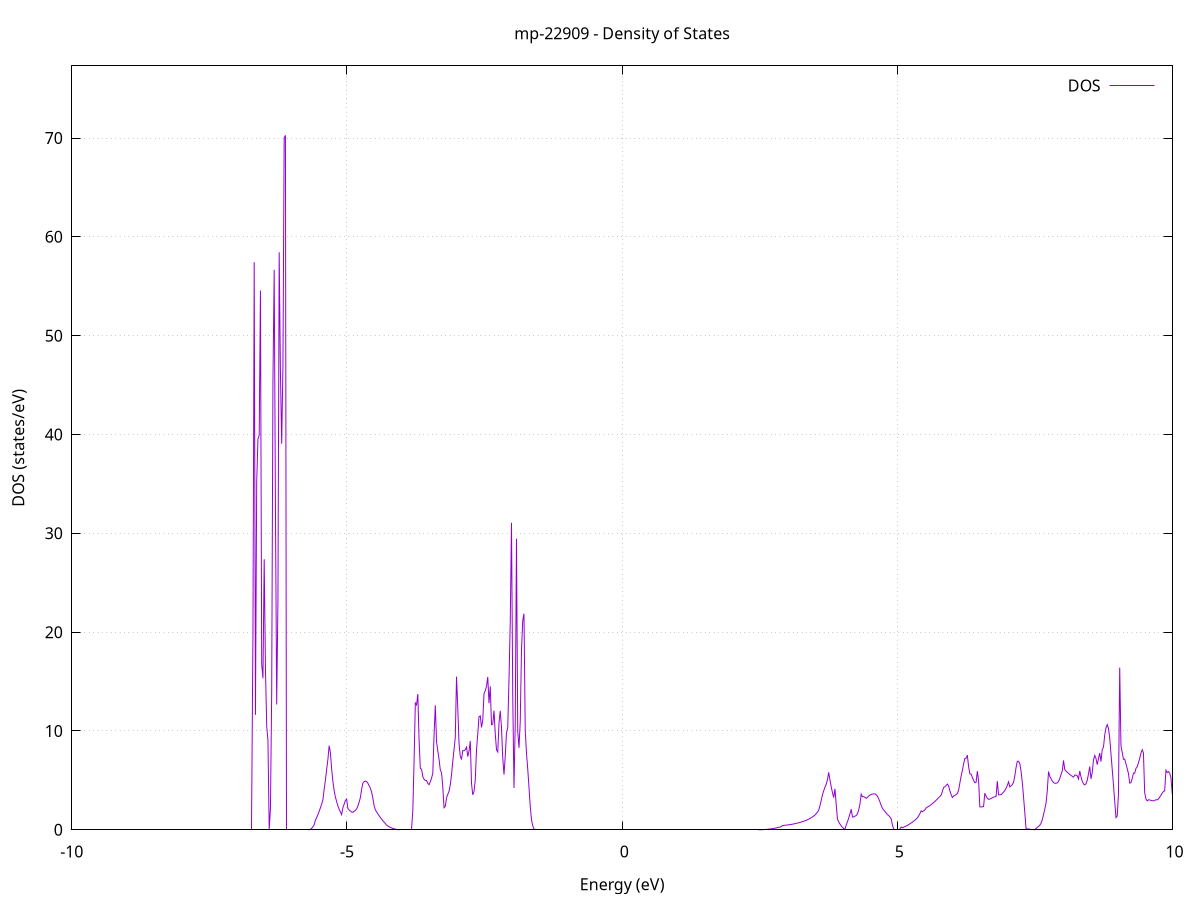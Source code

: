 set title 'mp-22909 - Density of States'
set xlabel 'Energy (eV)'
set ylabel 'DOS (states/eV)'
set grid
set xrange [-10:10]
set yrange [0:77.303]
set xzeroaxis lt -1
set terminal png size 800,600
set output 'mp-22909_dos_gnuplot.png'
plot '-' using 1:2 with lines title 'DOS'
-17.351300 0.000000
-17.328600 0.000000
-17.305900 0.000000
-17.283200 0.000000
-17.260500 0.000000
-17.237800 0.000000
-17.215100 0.000000
-17.192400 0.000000
-17.169700 0.000000
-17.147000 0.000000
-17.124300 0.000000
-17.101600 0.000000
-17.078900 0.000000
-17.056300 0.000000
-17.033600 0.000000
-17.010900 0.000000
-16.988200 0.000000
-16.965500 0.000000
-16.942800 0.000000
-16.920100 0.000000
-16.897400 0.000000
-16.874700 0.000000
-16.852000 0.000000
-16.829300 0.000000
-16.806600 0.000000
-16.783900 0.000000
-16.761200 0.000000
-16.738600 0.000000
-16.715900 0.000000
-16.693200 0.000000
-16.670500 0.000000
-16.647800 0.000000
-16.625100 0.000000
-16.602400 0.000000
-16.579700 0.000000
-16.557000 0.000000
-16.534300 0.000000
-16.511600 0.000000
-16.488900 0.000000
-16.466200 0.000000
-16.443500 0.000000
-16.420800 0.000000
-16.398200 0.000000
-16.375500 0.000000
-16.352800 0.000000
-16.330100 0.000000
-16.307400 0.000000
-16.284700 0.000000
-16.262000 0.000000
-16.239300 0.000000
-16.216600 0.000000
-16.193900 0.000000
-16.171200 0.000000
-16.148500 0.000000
-16.125800 0.000000
-16.103100 0.000000
-16.080400 0.000000
-16.057800 0.000000
-16.035100 0.000000
-16.012400 0.000000
-15.989700 0.000000
-15.967000 0.000000
-15.944300 0.000000
-15.921600 0.000000
-15.898900 0.000000
-15.876200 0.000000
-15.853500 0.000000
-15.830800 0.000000
-15.808100 0.000000
-15.785400 0.000000
-15.762700 0.000000
-15.740000 0.000000
-15.717400 0.000000
-15.694700 0.000000
-15.672000 0.000000
-15.649300 0.000000
-15.626600 0.000000
-15.603900 0.000000
-15.581200 0.000000
-15.558500 0.000000
-15.535800 0.000000
-15.513100 0.000000
-15.490400 0.000000
-15.467700 0.000000
-15.445000 0.000000
-15.422300 0.000000
-15.399600 0.000000
-15.377000 0.000000
-15.354300 0.000000
-15.331600 0.000000
-15.308900 0.000000
-15.286200 0.003500
-15.263500 0.506900
-15.240800 1.862300
-15.218100 2.812400
-15.195400 3.376500
-15.172700 4.191800
-15.150000 5.213400
-15.127300 6.534500
-15.104600 9.567600
-15.081900 11.524300
-15.059300 12.559300
-15.036600 14.052500
-15.013900 10.582800
-14.991200 4.970800
-14.968500 0.913500
-14.945800 0.678600
-14.923100 2.285600
-14.900400 15.387500
-14.877700 21.665400
-14.855000 16.811200
-14.832300 9.846800
-14.809600 7.551100
-14.786900 18.198800
-14.764200 51.860000
-14.741500 49.566900
-14.718900 40.441100
-14.696200 11.807400
-14.673500 0.189500
-14.650800 0.000000
-14.628100 0.000000
-14.605400 0.000000
-14.582700 0.000000
-14.560000 0.000000
-14.537300 0.000000
-14.514600 0.000000
-14.491900 0.000000
-14.469200 0.000000
-14.446500 0.000000
-14.423800 0.000000
-14.401100 0.000000
-14.378500 0.000000
-14.355800 0.000000
-14.333100 0.000000
-14.310400 0.000000
-14.287700 0.000000
-14.265000 0.000000
-14.242300 0.000000
-14.219600 0.000000
-14.196900 0.000000
-14.174200 0.000000
-14.151500 0.000000
-14.128800 0.000000
-14.106100 0.000000
-14.083400 0.000000
-14.060700 0.000000
-14.038100 0.000000
-14.015400 0.000000
-13.992700 0.000000
-13.970000 0.000000
-13.947300 0.000000
-13.924600 0.000000
-13.901900 0.000000
-13.879200 0.000000
-13.856500 0.000000
-13.833800 0.000000
-13.811100 0.000000
-13.788400 0.000000
-13.765700 0.000000
-13.743000 0.000000
-13.720300 0.000000
-13.697700 0.000000
-13.675000 0.000000
-13.652300 0.000000
-13.629600 0.000000
-13.606900 0.000000
-13.584200 0.000000
-13.561500 0.000000
-13.538800 0.000000
-13.516100 0.000000
-13.493400 0.000000
-13.470700 0.000000
-13.448000 0.000000
-13.425300 0.000000
-13.402600 0.000000
-13.380000 0.000000
-13.357300 0.000000
-13.334600 0.000000
-13.311900 0.000000
-13.289200 0.000000
-13.266500 0.000000
-13.243800 0.000000
-13.221100 0.000000
-13.198400 0.000000
-13.175700 0.000000
-13.153000 0.000000
-13.130300 0.000000
-13.107600 0.000000
-13.084900 0.000000
-13.062200 0.000000
-13.039600 0.000000
-13.016900 0.000000
-12.994200 0.000000
-12.971500 0.000000
-12.948800 0.000000
-12.926100 0.000000
-12.903400 0.000000
-12.880700 0.000000
-12.858000 0.000000
-12.835300 0.000000
-12.812600 0.000000
-12.789900 0.000000
-12.767200 0.000000
-12.744500 0.000000
-12.721800 0.000000
-12.699200 0.000000
-12.676500 0.000000
-12.653800 0.000000
-12.631100 0.000000
-12.608400 0.000000
-12.585700 0.000000
-12.563000 0.000000
-12.540300 0.000000
-12.517600 0.000000
-12.494900 0.000000
-12.472200 0.000000
-12.449500 0.000000
-12.426800 0.000000
-12.404100 0.000000
-12.381400 0.000000
-12.358800 0.000000
-12.336100 0.000000
-12.313400 0.000000
-12.290700 0.000000
-12.268000 0.000000
-12.245300 0.000000
-12.222600 0.000000
-12.199900 0.000000
-12.177200 0.000000
-12.154500 0.000000
-12.131800 0.000000
-12.109100 0.000000
-12.086400 0.000000
-12.063700 0.000000
-12.041000 0.000000
-12.018400 0.000000
-11.995700 0.000000
-11.973000 0.000000
-11.950300 0.000000
-11.927600 0.000000
-11.904900 0.000000
-11.882200 0.000000
-11.859500 0.000000
-11.836800 0.000000
-11.814100 0.000000
-11.791400 0.000000
-11.768700 0.000000
-11.746000 0.000000
-11.723300 0.000000
-11.700700 0.000000
-11.678000 0.000000
-11.655300 0.000000
-11.632600 0.000000
-11.609900 0.000000
-11.587200 0.000000
-11.564500 0.000000
-11.541800 0.000000
-11.519100 0.000000
-11.496400 0.000000
-11.473700 0.000000
-11.451000 0.000000
-11.428300 0.000000
-11.405600 0.000000
-11.382900 0.000000
-11.360300 0.000000
-11.337600 0.000000
-11.314900 0.000000
-11.292200 0.000000
-11.269500 0.000000
-11.246800 0.000000
-11.224100 0.000000
-11.201400 0.000000
-11.178700 0.000000
-11.156000 0.000000
-11.133300 0.000000
-11.110600 0.000000
-11.087900 0.000000
-11.065200 0.000000
-11.042500 0.000000
-11.019900 0.000000
-10.997200 0.000000
-10.974500 0.000000
-10.951800 0.000000
-10.929100 0.000000
-10.906400 0.000000
-10.883700 0.000000
-10.861000 0.000000
-10.838300 0.000000
-10.815600 0.000000
-10.792900 0.000000
-10.770200 0.000000
-10.747500 0.000000
-10.724800 0.000000
-10.702100 0.000000
-10.679500 0.000000
-10.656800 0.000000
-10.634100 0.000000
-10.611400 0.000000
-10.588700 0.000000
-10.566000 0.000000
-10.543300 0.000000
-10.520600 0.000000
-10.497900 0.000000
-10.475200 0.000000
-10.452500 0.000000
-10.429800 0.000000
-10.407100 0.000000
-10.384400 0.000000
-10.361700 0.000000
-10.339100 0.000000
-10.316400 0.000000
-10.293700 0.000000
-10.271000 0.000000
-10.248300 0.000000
-10.225600 0.000000
-10.202900 0.000000
-10.180200 0.000000
-10.157500 0.000000
-10.134800 0.000000
-10.112100 0.000000
-10.089400 0.000000
-10.066700 0.000000
-10.044000 0.000000
-10.021400 0.000000
-9.998700 0.000000
-9.976000 0.000000
-9.953300 0.000000
-9.930600 0.000000
-9.907900 0.000000
-9.885200 0.000000
-9.862500 0.000000
-9.839800 0.000000
-9.817100 0.000000
-9.794400 0.000000
-9.771700 0.000000
-9.749000 0.000000
-9.726300 0.000000
-9.703600 0.000000
-9.681000 0.000000
-9.658300 0.000000
-9.635600 0.000000
-9.612900 0.000000
-9.590200 0.000000
-9.567500 0.000000
-9.544800 0.000000
-9.522100 0.000000
-9.499400 0.000000
-9.476700 0.000000
-9.454000 0.000000
-9.431300 0.000000
-9.408600 0.000000
-9.385900 0.000000
-9.363200 0.000000
-9.340600 0.000000
-9.317900 0.000000
-9.295200 0.000000
-9.272500 0.000000
-9.249800 0.000000
-9.227100 0.000000
-9.204400 0.000000
-9.181700 0.000000
-9.159000 0.000000
-9.136300 0.000000
-9.113600 0.000000
-9.090900 0.000000
-9.068200 0.000000
-9.045500 0.000000
-9.022800 0.000000
-9.000200 0.000000
-8.977500 0.000000
-8.954800 0.000000
-8.932100 0.000000
-8.909400 0.000000
-8.886700 0.000000
-8.864000 0.000000
-8.841300 0.000000
-8.818600 0.000000
-8.795900 0.000000
-8.773200 0.000000
-8.750500 0.000000
-8.727800 0.000000
-8.705100 0.000000
-8.682400 0.000000
-8.659800 0.000000
-8.637100 0.000000
-8.614400 0.000000
-8.591700 0.000000
-8.569000 0.000000
-8.546300 0.000000
-8.523600 0.000000
-8.500900 0.000000
-8.478200 0.000000
-8.455500 0.000000
-8.432800 0.000000
-8.410100 0.000000
-8.387400 0.000000
-8.364700 0.000000
-8.342100 0.000000
-8.319400 0.000000
-8.296700 0.000000
-8.274000 0.000000
-8.251300 0.000000
-8.228600 0.000000
-8.205900 0.000000
-8.183200 0.000000
-8.160500 0.000000
-8.137800 0.000000
-8.115100 0.000000
-8.092400 0.000000
-8.069700 0.000000
-8.047000 0.000000
-8.024300 0.000000
-8.001700 0.000000
-7.979000 0.000000
-7.956300 0.000000
-7.933600 0.000000
-7.910900 0.000000
-7.888200 0.000000
-7.865500 0.000000
-7.842800 0.000000
-7.820100 0.000000
-7.797400 0.000000
-7.774700 0.000000
-7.752000 0.000000
-7.729300 0.000000
-7.706600 0.000000
-7.683900 0.000000
-7.661300 0.000000
-7.638600 0.000000
-7.615900 0.000000
-7.593200 0.000000
-7.570500 0.000000
-7.547800 0.000000
-7.525100 0.000000
-7.502400 0.000000
-7.479700 0.000000
-7.457000 0.000000
-7.434300 0.000000
-7.411600 0.000000
-7.388900 0.000000
-7.366200 0.000000
-7.343500 0.000000
-7.320900 0.000000
-7.298200 0.000000
-7.275500 0.000000
-7.252800 0.000000
-7.230100 0.000000
-7.207400 0.000000
-7.184700 0.000000
-7.162000 0.000000
-7.139300 0.000000
-7.116600 0.000000
-7.093900 0.000000
-7.071200 0.000000
-7.048500 0.000000
-7.025800 0.000000
-7.003100 0.000000
-6.980500 0.000000
-6.957800 0.000000
-6.935100 0.000000
-6.912400 0.000000
-6.889700 0.000000
-6.867000 0.000000
-6.844300 0.000000
-6.821600 0.000000
-6.798900 0.000000
-6.776200 0.000000
-6.753500 0.000000
-6.730800 0.000000
-6.708100 20.020600
-6.685400 57.435400
-6.662800 11.626100
-6.640100 35.146100
-6.617400 39.552800
-6.594700 39.923100
-6.572000 54.559000
-6.549300 16.752600
-6.526600 15.333200
-6.503900 27.380400
-6.481200 16.349400
-6.458500 10.496600
-6.435800 9.040300
-6.413100 0.000000
-6.390400 2.158800
-6.367700 13.920200
-6.345000 45.366400
-6.322400 56.668900
-6.299700 32.890200
-6.277000 12.675600
-6.254300 23.013700
-6.231600 58.448200
-6.208900 46.310200
-6.186200 39.067100
-6.163500 46.885000
-6.140800 70.005000
-6.118100 70.275700
-6.095400 0.000000
-6.072700 0.000000
-6.050000 0.000000
-6.027300 0.000000
-6.004600 0.000000
-5.982000 0.000000
-5.959300 0.000000
-5.936600 0.000000
-5.913900 0.000000
-5.891200 0.000000
-5.868500 0.000000
-5.845800 0.000000
-5.823100 0.000000
-5.800400 0.000000
-5.777700 0.000000
-5.755000 0.000000
-5.732300 0.000000
-5.709600 0.000000
-5.686900 0.003600
-5.664200 0.049600
-5.641600 0.148500
-5.618900 0.300200
-5.596200 0.504800
-5.573500 0.969500
-5.550800 1.236900
-5.528100 1.533300
-5.505400 1.859600
-5.482700 2.215900
-5.460000 2.602100
-5.437300 3.018300
-5.414600 4.103600
-5.391900 5.009200
-5.369200 6.107100
-5.346500 7.119300
-5.323800 8.509300
-5.301200 7.804800
-5.278500 6.160100
-5.255800 4.881900
-5.233100 3.970200
-5.210400 3.311000
-5.187700 2.858200
-5.165000 2.410900
-5.142300 2.078800
-5.119600 1.806500
-5.096900 1.534500
-5.074200 2.237200
-5.051500 2.585400
-5.028800 2.966900
-5.006100 3.103300
-4.983500 2.147300
-4.960800 2.011700
-4.938100 1.896800
-4.915400 1.802600
-4.892700 1.767600
-4.870000 1.866400
-4.847300 1.965200
-4.824600 2.109100
-4.801900 2.402200
-4.779200 2.786900
-4.756500 3.263200
-4.733800 4.091700
-4.711100 4.711500
-4.688400 4.876500
-4.665700 4.934000
-4.643100 4.878900
-4.620400 4.711100
-4.597700 4.467500
-4.575000 4.219900
-4.552300 3.798800
-4.529600 3.204200
-4.506900 2.435900
-4.484200 2.020900
-4.461500 1.802800
-4.438800 1.608600
-4.416100 1.423300
-4.393400 1.247000
-4.370700 1.079700
-4.348000 0.921300
-4.325300 0.771900
-4.302700 0.631400
-4.280000 0.478600
-4.257300 0.381700
-4.234600 0.307000
-4.211900 0.244300
-4.189200 0.188700
-4.166500 0.140400
-4.143800 0.099100
-4.121100 0.065000
-4.098400 0.038100
-4.075700 0.018300
-4.053000 0.005700
-4.030300 0.000200
-4.007600 0.000000
-3.984900 0.000000
-3.962300 0.000000
-3.939600 0.000000
-3.916900 0.000000
-3.894200 0.000000
-3.871500 0.000000
-3.848800 0.000000
-3.826100 0.000000
-3.803400 1.961100
-3.780700 6.923700
-3.758000 12.829300
-3.735300 12.637000
-3.712600 13.730900
-3.689900 9.092100
-3.667200 6.213800
-3.644500 6.125800
-3.621900 5.374700
-3.599200 5.110900
-3.576500 4.999200
-3.553800 4.990000
-3.531100 4.699700
-3.508400 4.562500
-3.485700 4.844500
-3.463000 5.228800
-3.440300 5.715400
-3.417600 9.606600
-3.394900 12.597300
-3.372200 8.867200
-3.349500 7.982100
-3.326800 7.132500
-3.304200 6.062600
-3.281500 5.773100
-3.258800 4.307100
-3.236100 2.230800
-3.213400 2.372100
-3.190700 3.239500
-3.168000 3.584500
-3.145300 3.900700
-3.122600 4.548000
-3.099900 5.576500
-3.077200 6.931200
-3.054500 8.109300
-3.031800 9.340000
-3.009100 15.496400
-2.986400 12.295500
-2.963800 8.724800
-2.941100 7.401700
-2.918400 7.168600
-2.895700 8.015200
-2.873000 7.995700
-2.850300 8.099500
-2.827600 8.373200
-2.804900 7.405300
-2.782200 7.966900
-2.759500 8.980900
-2.736800 4.676500
-2.714100 3.529500
-2.691400 3.883000
-2.668700 5.067700
-2.646000 8.087400
-2.623400 9.710700
-2.600700 11.442200
-2.578000 11.534000
-2.555300 10.368100
-2.532600 11.095900
-2.509900 13.798300
-2.487200 14.057600
-2.464500 14.526700
-2.441800 15.464100
-2.419100 12.807600
-2.396400 14.517000
-2.373700 10.634400
-2.351000 10.698900
-2.328300 12.053800
-2.305600 9.732600
-2.283000 8.092200
-2.260300 7.872500
-2.237600 10.800500
-2.214900 12.038700
-2.192200 10.321000
-2.169500 7.257300
-2.146800 5.587900
-2.124100 7.431000
-2.101400 9.792200
-2.078700 10.364100
-2.056000 15.130800
-2.033300 20.954500
-2.010600 31.064600
-1.987900 13.604600
-1.965200 4.226500
-1.942600 10.777900
-1.919900 29.451000
-1.897200 9.961600
-1.874500 8.290900
-1.851800 10.914900
-1.829100 18.168500
-1.806400 21.142000
-1.783700 21.868400
-1.761000 10.110400
-1.738300 7.743900
-1.715600 6.169000
-1.692900 4.292000
-1.670200 2.426300
-1.647500 1.030200
-1.624900 0.407300
-1.602200 0.068400
-1.579500 0.000000
-1.556800 0.000000
-1.534100 0.000000
-1.511400 0.000000
-1.488700 0.000000
-1.466000 0.000000
-1.443300 0.000000
-1.420600 0.000000
-1.397900 0.000000
-1.375200 0.000000
-1.352500 0.000000
-1.329800 0.000000
-1.307100 0.000000
-1.284500 0.000000
-1.261800 0.000000
-1.239100 0.000000
-1.216400 0.000000
-1.193700 0.000000
-1.171000 0.000000
-1.148300 0.000000
-1.125600 0.000000
-1.102900 0.000000
-1.080200 0.000000
-1.057500 0.000000
-1.034800 0.000000
-1.012100 0.000000
-0.989400 0.000000
-0.966700 0.000000
-0.944100 0.000000
-0.921400 0.000000
-0.898700 0.000000
-0.876000 0.000000
-0.853300 0.000000
-0.830600 0.000000
-0.807900 0.000000
-0.785200 0.000000
-0.762500 0.000000
-0.739800 0.000000
-0.717100 0.000000
-0.694400 0.000000
-0.671700 0.000000
-0.649000 0.000000
-0.626300 0.000000
-0.603700 0.000000
-0.581000 0.000000
-0.558300 0.000000
-0.535600 0.000000
-0.512900 0.000000
-0.490200 0.000000
-0.467500 0.000000
-0.444800 0.000000
-0.422100 0.000000
-0.399400 0.000000
-0.376700 0.000000
-0.354000 0.000000
-0.331300 0.000000
-0.308600 0.000000
-0.285900 0.000000
-0.263300 0.000000
-0.240600 0.000000
-0.217900 0.000000
-0.195200 0.000000
-0.172500 0.000000
-0.149800 0.000000
-0.127100 0.000000
-0.104400 0.000000
-0.081700 0.000000
-0.059000 0.000000
-0.036300 0.000000
-0.013600 0.000000
0.009100 0.000000
0.031800 0.000000
0.054400 0.000000
0.077100 0.000000
0.099800 0.000000
0.122500 0.000000
0.145200 0.000000
0.167900 0.000000
0.190600 0.000000
0.213300 0.000000
0.236000 0.000000
0.258700 0.000000
0.281400 0.000000
0.304100 0.000000
0.326800 0.000000
0.349500 0.000000
0.372200 0.000000
0.394800 0.000000
0.417500 0.000000
0.440200 0.000000
0.462900 0.000000
0.485600 0.000000
0.508300 0.000000
0.531000 0.000000
0.553700 0.000000
0.576400 0.000000
0.599100 0.000000
0.621800 0.000000
0.644500 0.000000
0.667200 0.000000
0.689900 0.000000
0.712600 0.000000
0.735200 0.000000
0.757900 0.000000
0.780600 0.000000
0.803300 0.000000
0.826000 0.000000
0.848700 0.000000
0.871400 0.000000
0.894100 0.000000
0.916800 0.000000
0.939500 0.000000
0.962200 0.000000
0.984900 0.000000
1.007600 0.000000
1.030300 0.000000
1.053000 0.000000
1.075600 0.000000
1.098300 0.000000
1.121000 0.000000
1.143700 0.000000
1.166400 0.000000
1.189100 0.000000
1.211800 0.000000
1.234500 0.000000
1.257200 0.000000
1.279900 0.000000
1.302600 0.000000
1.325300 0.000000
1.348000 0.000000
1.370700 0.000000
1.393400 0.000000
1.416000 0.000000
1.438700 0.000000
1.461400 0.000000
1.484100 0.000000
1.506800 0.000000
1.529500 0.000000
1.552200 0.000000
1.574900 0.000000
1.597600 0.000000
1.620300 0.000000
1.643000 0.000000
1.665700 0.000000
1.688400 0.000000
1.711100 0.000000
1.733700 0.000000
1.756400 0.000000
1.779100 0.000000
1.801800 0.000000
1.824500 0.000000
1.847200 0.000000
1.869900 0.000000
1.892600 0.000000
1.915300 0.000000
1.938000 0.000000
1.960700 0.000000
1.983400 0.000000
2.006100 0.000000
2.028800 0.000000
2.051500 0.000000
2.074100 0.000000
2.096800 0.000000
2.119500 0.000000
2.142200 0.000000
2.164900 0.000000
2.187600 0.000000
2.210300 0.000000
2.233000 0.000000
2.255700 0.000000
2.278400 0.000000
2.301100 0.000000
2.323800 0.000000
2.346500 0.000000
2.369200 0.000000
2.391900 0.000000
2.414500 0.000000
2.437200 0.000000
2.459900 0.000000
2.482600 0.000300
2.505300 0.002100
2.528000 0.005800
2.550700 0.011300
2.573400 0.018600
2.596100 0.027700
2.618800 0.038600
2.641500 0.051300
2.664200 0.065800
2.686900 0.082100
2.709600 0.100300
2.732300 0.120200
2.754900 0.142000
2.777600 0.165600
2.800300 0.190900
2.823000 0.218100
2.845700 0.247100
2.868400 0.277900
2.891100 0.310500
2.913800 0.431300
2.936500 0.443600
2.959200 0.457200
2.981900 0.472200
3.004600 0.488400
3.027300 0.506000
3.050000 0.524800
3.072700 0.545000
3.095300 0.567200
3.118000 0.591600
3.140700 0.618100
3.163400 0.646700
3.186100 0.677500
3.208800 0.710400
3.231500 0.745500
3.254200 0.782700
3.276900 0.822000
3.299600 0.863500
3.322300 0.909300
3.345000 0.960600
3.367700 1.017400
3.390400 1.079700
3.413000 1.147600
3.435700 1.220900
3.458400 1.299900
3.481100 1.385900
3.503800 1.495400
3.526500 1.630100
3.549200 1.790100
3.571900 1.975400
3.594600 2.437400
3.617300 2.970700
3.640000 3.532600
3.662700 3.954900
3.685400 4.312500
3.708100 4.605300
3.730800 5.096400
3.753400 5.808500
3.776100 5.028000
3.798800 4.347100
3.821500 3.759200
3.844200 3.264400
3.866900 4.146700
3.889600 2.552300
3.912300 1.091900
3.935000 0.796200
3.957700 0.579000
3.980400 0.394900
4.003100 0.243800
4.025800 0.125900
4.048500 0.041100
4.071200 0.486000
4.093800 0.811300
4.116500 1.185200
4.139200 1.607900
4.161900 2.079300
4.184600 1.292800
4.207300 1.303400
4.230000 1.374400
4.252700 1.446300
4.275400 1.605000
4.298100 2.020200
4.320800 2.596700
4.343500 3.605700
4.366200 3.339200
4.388900 3.354100
4.411600 3.285700
4.434200 3.177400
4.456900 3.280500
4.479600 3.416600
4.502300 3.515800
4.525000 3.578100
4.547700 3.603600
4.570400 3.638000
4.593100 3.636400
4.615800 3.554800
4.638500 3.389900
4.661200 3.140400
4.683900 2.820300
4.706600 2.475300
4.729300 2.165900
4.752000 2.007200
4.774600 1.849600
4.797300 1.693000
4.820000 1.543400
4.842700 1.440700
4.865400 1.298000
4.888100 1.115100
4.910800 0.490400
4.933500 0.094000
4.956200 0.000000
4.978900 0.000000
5.001600 0.000000
5.024300 0.000000
5.047000 0.000000
5.069700 0.277300
5.092300 0.205900
5.115000 0.258400
5.137700 0.316200
5.160400 0.379300
5.183100 0.447800
5.205800 0.521600
5.228500 0.600700
5.251200 0.685100
5.273900 0.774900
5.296600 0.869900
5.319300 0.970400
5.342000 1.079400
5.364700 1.216800
5.387400 1.398600
5.410100 1.631100
5.432700 1.914100
5.455400 1.826600
5.478100 1.913100
5.500800 2.005400
5.523500 2.215900
5.546200 2.293000
5.568900 2.370000
5.591600 2.447100
5.614300 2.539000
5.637000 2.639000
5.659700 2.747100
5.682400 2.865000
5.705100 2.988900
5.727800 3.115000
5.750500 3.242100
5.773100 3.369400
5.795800 3.508800
5.818500 3.880700
5.841200 4.283700
5.863900 4.345900
5.886600 4.482200
5.909300 4.626800
5.932000 4.428300
5.954700 3.952700
5.977400 3.555300
6.000100 3.270000
6.022800 3.409900
6.045500 3.477400
6.068200 3.559300
6.090900 3.664300
6.113500 4.019200
6.136200 4.725600
6.158900 5.408900
6.181600 5.982800
6.204300 6.663600
6.227000 7.212600
6.249700 7.239800
6.272400 7.549900
6.295100 6.392200
6.317800 5.661100
6.340500 5.634900
6.363200 5.300400
6.385900 5.009400
6.408600 4.762000
6.431300 4.800600
6.453900 5.931900
6.476600 4.963700
6.499300 2.316700
6.522000 2.311300
6.544700 2.326000
6.567400 2.361000
6.590100 3.705600
6.612800 3.396900
6.635500 3.187000
6.658200 3.080400
6.680900 3.102600
6.703600 3.169400
6.726300 3.237200
6.749000 3.295200
6.771600 3.342600
6.794300 3.379200
6.817000 4.921700
6.839700 3.536600
6.862400 3.542000
6.885100 3.549100
6.907800 3.671500
6.930500 3.819500
6.953200 3.983000
6.975900 4.203200
6.998600 4.480300
7.021300 4.851500
7.044000 4.344500
7.066700 4.438200
7.089400 4.565000
7.112000 4.807600
7.134700 5.451100
7.157400 6.285600
7.180100 6.927000
7.202800 6.928700
7.225500 6.703300
7.248200 5.928300
7.270900 4.793000
7.293600 3.313100
7.316300 1.744900
7.339000 0.117400
7.361700 0.093700
7.384400 0.072600
7.407100 0.054300
7.429800 0.038600
7.452400 0.025500
7.475100 0.015200
7.497800 0.007500
7.520500 0.145200
7.543200 0.230100
7.565900 0.336700
7.588600 0.462900
7.611300 0.646000
7.634000 1.009900
7.656700 1.524400
7.679400 2.085900
7.702100 2.689500
7.724800 3.972100
7.747500 5.891500
7.770200 5.408300
7.792800 5.183100
7.815500 4.937800
7.838200 4.778100
7.860900 4.703900
7.883600 4.708800
7.906300 4.741800
7.929000 4.896000
7.951700 5.194000
7.974400 5.579600
7.997100 5.965100
8.019800 7.019300
8.042500 6.097400
8.065200 5.940900
8.087900 5.824200
8.110600 5.705700
8.133200 5.597100
8.155900 5.498600
8.178600 5.410100
8.201300 5.331600
8.224000 5.527100
8.246700 5.535100
8.269400 5.452900
8.292100 5.139100
8.314800 5.940500
8.337500 5.351500
8.360200 4.920500
8.382900 4.644800
8.405600 4.542800
8.428300 4.662700
8.450900 5.009700
8.473600 5.651100
8.496300 6.397800
8.519000 5.149200
8.541700 5.802600
8.564400 7.075900
8.587100 7.521200
8.609800 7.212300
8.632500 6.589200
8.655200 7.206700
8.677900 7.763600
8.700600 6.900800
8.723300 8.126200
8.746000 8.362600
8.768700 9.589200
8.791300 10.304200
8.814000 10.643000
8.836700 10.255100
8.859400 9.301800
8.882100 7.707000
8.904800 6.130000
8.927500 4.554200
8.950200 2.865700
8.972900 1.233700
8.995600 1.391600
9.018300 3.606300
9.041000 16.413200
9.063700 8.503800
9.086400 7.823000
9.109100 7.129200
9.131700 7.150600
9.154400 6.658100
9.177100 6.191300
9.199800 5.694000
9.222500 4.724800
9.245200 4.772200
9.267900 5.183000
9.290600 5.735600
9.313300 5.728300
9.336000 6.211900
9.358700 6.371300
9.381400 6.774200
9.404100 7.210600
9.426800 7.754200
9.449500 8.092200
9.472100 7.776300
9.494800 3.743000
9.517500 3.119900
9.540200 2.921700
9.562900 3.036900
9.585600 3.014400
9.608300 2.984100
9.631000 2.944800
9.653700 2.924800
9.676400 2.985500
9.699100 3.034600
9.721800 3.027800
9.744500 3.114400
9.767200 3.301800
9.789900 3.498300
9.812500 3.701700
9.835200 3.883600
9.857900 3.933900
9.880600 6.020300
9.903300 5.790100
9.926000 5.892900
9.948700 5.732400
9.971400 5.280200
9.994100 3.754000
10.016800 2.753500
10.039500 2.842600
10.062200 2.736700
10.084900 2.983900
10.107600 3.369500
10.130200 3.853700
10.152900 4.484700
10.175600 4.132100
10.198300 4.840000
10.221000 5.224100
10.243700 5.437700
10.266400 5.477100
10.289100 5.660400
10.311800 5.710500
10.334500 5.284400
10.357200 4.640000
10.379900 3.821500
10.402600 3.027000
10.425300 2.607500
10.448000 2.481800
10.470600 2.362100
10.493300 3.203500
10.516000 3.386900
10.538700 3.739800
10.561400 4.113600
10.584100 4.582000
10.606800 4.597900
10.629500 4.576500
10.652200 4.598900
10.674900 4.533800
10.697600 4.375800
10.720300 4.176300
10.743000 4.085700
10.765700 4.203300
10.788400 4.252100
10.811000 4.141500
10.833700 4.146100
10.856400 4.152200
10.879100 4.164800
10.901800 5.009400
10.924500 4.526800
10.947200 4.290600
10.969900 4.328500
10.992600 4.370900
11.015300 4.417900
11.038000 4.220700
11.060700 4.212100
11.083400 4.240500
11.106100 4.325000
11.128800 4.243900
11.151400 4.195500
11.174100 4.271400
11.196800 4.375300
11.219500 4.486300
11.242200 4.605100
11.264900 4.853000
11.287600 5.052200
11.310300 4.953600
11.333000 4.812800
11.355700 4.805700
11.378400 4.990000
11.401100 5.070000
11.423800 3.709200
11.446500 3.144300
11.469200 2.915000
11.491800 2.702700
11.514500 2.443000
11.537200 2.302500
11.559900 2.234200
11.582600 2.181700
11.605300 2.315200
11.628000 2.810800
11.650700 3.637900
11.673400 3.901200
11.696100 3.942400
11.718800 2.924200
11.741500 2.926400
11.764200 2.950300
11.786900 2.994300
11.809500 3.054200
11.832200 3.129700
11.854900 3.175900
11.877600 3.199800
11.900300 3.216800
11.923000 3.226700
11.945700 3.229500
11.968400 3.225300
11.991100 3.214100
12.013800 3.230100
12.036500 3.673400
12.059200 4.187500
12.081900 3.590900
12.104600 3.601800
12.127300 3.612900
12.149900 3.616200
12.172600 3.622000
12.195300 3.641100
12.218000 3.627400
12.240700 3.919100
12.263400 4.331600
12.286100 4.786400
12.308800 5.296500
12.331500 5.774200
12.354200 5.246500
12.376900 5.177600
12.399600 5.127800
12.422300 5.104700
12.445000 5.093300
12.467700 4.854600
12.490300 5.313500
12.513000 5.327700
12.535700 5.299200
12.558400 5.259700
12.581100 5.215800
12.603800 5.167400
12.626500 5.114700
12.649200 4.707800
12.671900 4.694800
12.694600 5.064000
12.717300 5.869400
12.740000 6.827300
12.762700 6.916100
12.785400 6.516500
12.808100 5.492100
12.830700 4.563600
12.853400 3.715800
12.876100 3.205900
12.898800 2.887000
12.921500 2.626000
12.944200 2.398100
12.966900 1.860500
12.989600 1.757500
13.012300 1.701400
13.035000 1.679400
13.057700 1.713900
13.080400 1.807300
13.103100 2.121600
13.125800 2.304800
13.148500 2.546900
13.171100 2.847900
13.193800 3.207800
13.216500 3.635400
13.239200 4.635000
13.261900 5.811300
13.284600 6.371500
13.307300 6.826200
13.330000 6.536900
13.352700 6.504500
13.375400 6.221600
13.398100 5.646400
13.420800 5.012800
13.443500 4.838600
13.466200 4.587600
13.488800 4.681300
13.511500 5.559900
13.534200 6.304800
13.556900 6.683300
13.579600 6.902700
13.602300 6.266700
13.625000 6.467800
13.647700 6.698700
13.670400 6.038700
13.693100 5.540100
13.715800 5.116900
13.738500 4.760700
13.761200 4.452300
13.783900 4.256400
13.806600 4.128200
13.829200 3.987800
13.851900 3.836300
13.874600 3.732900
13.897300 3.732400
13.920000 3.246400
13.942700 3.303000
13.965400 4.013100
13.988100 5.037700
14.010800 4.860100
14.033500 8.728400
14.056200 9.169800
14.078900 9.093900
14.101600 8.495000
14.124300 7.514900
14.147000 6.461900
14.169600 4.898700
14.192300 3.791400
14.215000 3.297900
14.237700 2.901200
14.260400 2.610700
14.283100 2.367000
14.305800 2.214500
14.328500 1.842000
14.351200 0.219600
14.373900 0.212600
14.396600 0.896300
14.419300 2.277700
14.442000 6.060100
14.464700 5.494800
14.487400 7.097300
14.510000 9.379200
14.532700 10.594000
14.555400 7.192500
14.578100 7.287500
14.600800 7.448500
14.623500 7.659300
14.646200 7.701900
14.668900 7.415700
14.691600 7.680200
14.714300 6.689300
14.737000 5.179500
14.759700 4.956300
14.782400 4.767800
14.805100 4.613900
14.827800 4.494600
14.850400 4.410000
14.873100 4.701500
14.895800 4.933800
14.918500 5.946300
14.941200 5.941800
14.963900 5.699900
14.986600 5.842300
15.009300 5.930100
15.032000 5.963500
15.054700 5.871200
15.077400 5.886800
15.100100 6.193200
15.122800 5.855500
15.145500 5.286800
15.168100 4.906900
15.190800 4.567700
15.213500 4.774000
15.236200 4.993200
15.258900 5.464600
15.281600 5.690400
15.304300 5.773800
15.327000 6.112100
15.349700 6.507700
15.372400 6.960600
15.395100 6.959300
15.417800 7.522600
15.440500 8.168200
15.463200 8.523900
15.485900 8.115700
15.508500 8.261300
15.531200 8.375100
15.553900 8.521800
15.576600 7.813700
15.599300 7.646100
15.622000 7.593900
15.644700 5.830300
15.667400 5.980200
15.690100 6.103500
15.712800 5.938300
15.735500 5.530000
15.758200 5.483100
15.780900 5.465500
15.803600 5.563600
15.826300 5.734900
15.848900 5.923400
15.871600 5.489100
15.894300 5.566200
15.917000 5.637100
15.939700 5.701800
15.962400 8.970300
15.985100 5.668300
16.007800 4.855300
16.030500 4.197400
16.053200 3.858900
16.075900 3.723200
16.098600 3.716100
16.121300 3.718400
16.144000 3.465100
16.166700 3.483500
16.189300 3.528400
16.212000 3.596700
16.234700 3.708500
16.257400 3.866300
16.280100 4.070200
16.302800 4.325600
16.325500 4.411600
16.348200 4.031400
16.370900 4.209900
16.393600 4.582500
16.416300 4.690500
16.439000 4.824300
16.461700 4.983800
16.484400 5.169200
16.507100 5.380400
16.529700 5.178900
16.552400 5.077800
16.575100 6.580300
16.597800 6.737800
16.620500 5.953500
16.643200 5.056600
16.665900 6.501600
16.688600 6.812200
16.711300 7.199700
16.734000 7.411100
16.756700 7.462200
16.779400 7.369200
16.802100 7.073500
16.824800 6.541900
16.847400 6.285400
16.870100 6.072000
16.892800 5.859000
16.915500 5.681000
16.938200 5.304400
16.960900 4.881800
16.983600 4.555300
17.006300 4.440800
17.029000 4.439800
17.051700 4.502500
17.074400 4.626300
17.097100 4.835500
17.119800 5.481300
17.142500 6.889300
17.165200 5.985400
17.187800 5.904400
17.210500 5.836400
17.233200 5.626300
17.255900 5.445100
17.278600 5.521300
17.301300 5.677700
17.324000 6.065000
17.346700 6.998200
17.369400 6.884200
17.392100 6.560000
17.414800 6.055500
17.437500 6.032400
17.460200 6.034400
17.482900 6.037600
17.505600 6.036800
17.528200 6.035800
17.550900 6.076100
17.573600 6.069900
17.596300 6.009000
17.619000 5.928900
17.641700 5.893400
17.664400 5.941200
17.687100 5.642900
17.709800 5.256800
17.732500 5.632700
17.755200 6.265300
17.777900 6.968900
17.800600 6.578400
17.823300 7.011800
17.846000 6.701700
17.868600 6.174100
17.891300 5.759600
17.914000 5.538000
17.936700 5.448600
17.959400 5.381500
17.982100 5.400000
18.004800 5.996800
18.027500 5.988900
18.050200 6.157800
18.072900 6.565700
18.095600 8.793800
18.118300 8.642200
18.141000 4.882700
18.163700 4.907500
18.186400 5.003900
18.209000 5.509900
18.231700 6.047400
18.254400 6.631600
18.277100 7.215000
18.299800 7.475200
18.322500 7.498600
18.345200 7.753000
18.367900 8.054700
18.390600 8.419700
18.413300 6.607700
18.436000 5.858000
18.458700 5.225100
18.481400 4.744600
18.504100 4.083400
18.526700 4.157100
18.549400 4.320700
18.572100 5.523100
18.594800 7.488300
18.617500 7.237400
18.640200 7.682500
18.662900 8.232300
18.685600 8.705600
18.708300 8.358300
18.731000 7.213300
18.753700 5.370800
18.776400 4.863000
18.799100 7.441100
18.821800 6.386800
18.844500 6.279000
18.867100 4.243100
18.889800 4.502600
18.912500 4.915200
18.935200 5.362800
18.957900 5.845400
18.980600 6.363000
19.003300 10.232700
19.026000 12.007800
19.048700 11.933700
19.071400 9.213600
19.094100 5.806300
19.116800 4.439100
19.139500 4.339800
19.162200 5.604100
19.184900 7.826500
19.207500 10.283600
19.230200 10.693600
19.252900 6.381700
19.275600 4.220500
19.298300 3.720100
19.321000 3.271700
19.343700 2.875200
19.366400 2.531100
19.389100 2.273400
19.411800 1.927800
19.434500 2.038200
19.457200 2.503000
19.479900 3.668300
19.502600 7.272500
19.525300 9.078100
19.547900 8.421200
19.570600 7.881100
19.593300 7.337500
19.616000 6.797500
19.638700 6.272800
19.661400 7.052100
19.684100 4.325300
19.706800 3.169500
19.729500 2.398200
19.752200 2.017200
19.774900 2.123800
19.797600 2.304900
19.820300 2.532300
19.843000 2.812300
19.865700 3.152300
19.888300 4.186500
19.911000 6.148600
19.933700 7.718400
19.956400 10.185300
19.979100 9.212900
20.001800 8.271500
20.024500 7.036200
20.047200 5.965000
20.069900 5.155500
20.092600 4.719400
20.115300 5.421400
20.138000 4.018100
20.160700 3.685900
20.183400 3.558000
20.206000 3.708600
20.228700 3.869200
20.251400 4.044400
20.274100 4.290200
20.296800 4.623400
20.319500 7.205500
20.342200 6.226100
20.364900 6.065800
20.387600 5.601300
20.410300 5.120300
20.433000 4.830300
20.455700 4.593500
20.478400 4.535300
20.501100 4.635500
20.523800 5.788500
20.546400 6.459700
20.569100 6.735000
20.591800 6.824600
20.614500 6.906000
20.637200 7.708800
20.659900 5.128600
20.682600 3.785500
20.705300 3.758300
20.728000 3.684100
20.750700 3.732700
20.773400 3.790400
20.796100 3.836200
20.818800 4.577100
20.841500 6.189200
20.864200 6.481700
20.886800 6.521400
20.909500 6.598900
20.932200 6.554400
20.954900 6.388400
20.977600 6.126500
21.000300 5.878200
21.023000 5.627100
21.045700 5.371900
21.068400 5.615900
21.091100 5.239300
21.113800 4.855600
21.136500 4.925400
21.159200 5.613600
21.181900 8.019700
21.204600 6.408400
21.227200 5.602000
21.249900 5.184300
21.272600 5.743500
21.295300 5.954800
21.318000 7.412800
21.340700 5.938900
21.363400 5.753600
21.386100 5.835600
21.408800 5.822300
21.431500 5.876800
21.454200 5.600700
21.476900 5.465300
21.499600 5.809800
21.522300 4.195800
21.545000 4.102000
21.567600 4.032700
21.590300 3.987300
21.613000 3.969300
21.635700 3.993000
21.658400 4.042900
21.681100 4.174100
21.703800 4.171000
21.726500 4.101500
21.749200 3.822200
21.771900 3.640600
21.794600 3.506500
21.817300 3.486500
21.840000 3.492900
21.862700 3.551600
21.885300 3.628000
21.908000 3.717100
21.930700 3.889000
21.953400 4.703400
21.976100 4.777600
21.998800 4.893400
22.021500 5.050900
22.044200 5.511200
22.066900 6.559600
22.089600 6.641600
22.112300 6.984800
22.135000 5.639600
22.157700 5.866300
22.180400 6.181400
22.203100 6.468600
22.225700 6.680500
22.248400 6.691000
22.271100 6.446100
22.293800 6.229800
22.316500 5.609600
22.339200 5.371400
22.361900 6.267200
22.384600 5.353800
22.407300 4.278400
22.430000 4.200200
22.452700 4.544400
22.475400 4.474900
22.498100 4.211400
22.520800 4.075200
22.543500 4.046400
22.566100 4.013100
22.588800 3.975500
22.611500 4.186500
22.634200 4.536600
22.656900 5.125400
22.679600 5.749800
22.702300 6.126600
22.725000 6.259300
22.747700 6.325200
22.770400 6.221800
22.793100 6.094600
22.815800 6.113300
22.838500 6.231300
22.861200 6.304300
22.883900 6.772100
22.906500 6.740100
22.929200 6.746800
22.951900 6.748000
22.974600 6.783000
22.997300 6.747600
23.020000 6.683700
23.042700 6.266200
23.065400 5.826800
23.088100 5.479100
23.110800 5.213400
23.133500 5.177100
23.156200 5.241400
23.178900 6.577200
23.201600 7.532700
23.224300 8.433800
23.246900 8.435500
23.269600 8.379600
23.292300 7.627500
23.315000 7.497600
23.337700 7.248100
23.360400 7.175700
23.383100 7.347700
23.405800 7.587800
23.428500 6.029000
23.451200 6.027300
23.473900 6.002400
23.496600 6.022600
23.519300 6.066700
23.542000 6.179000
23.564600 6.202900
23.587300 6.152700
23.610000 6.102600
23.632700 6.055600
23.655400 6.020800
23.678100 5.998800
23.700800 5.992300
23.723500 5.984600
23.746200 6.080700
23.768900 5.743700
23.791600 4.567100
23.814300 4.378600
23.837000 4.633600
23.859700 4.795100
23.882400 5.048300
23.905000 5.176200
23.927700 5.010400
23.950400 4.861700
23.973100 4.766300
23.995800 4.725200
24.018500 4.724200
24.041200 4.814700
24.063900 5.018900
24.086600 5.202600
24.109300 5.451000
24.132000 5.761200
24.154700 6.730800
24.177400 7.495300
24.200100 7.552100
24.222800 7.193800
24.245400 6.925300
24.268100 6.510200
24.290800 6.176700
24.313500 5.428800
24.336200 4.999300
24.358900 4.461200
24.381600 4.347400
24.404300 4.322700
24.427000 4.031000
24.449700 4.309100
24.472400 4.566700
24.495100 4.910200
24.517800 5.399600
24.540500 5.937700
24.563200 5.691100
24.585800 5.613400
24.608500 5.572800
24.631200 5.532500
24.653900 5.479700
24.676600 6.266100
24.699300 6.500800
24.722000 5.946200
24.744700 5.815400
24.767400 5.897000
24.790100 10.375600
24.812800 9.234300
24.835500 5.757500
24.858200 5.545000
24.880900 5.346400
24.903600 5.181600
24.926200 5.010100
24.948900 4.876500
24.971600 4.825200
24.994300 4.799100
25.017000 4.793500
25.039700 4.797000
25.062400 4.951600
25.085100 4.983600
25.107800 5.076900
25.130500 5.347400
25.153200 5.575900
25.175900 5.768600
25.198600 5.706300
25.221300 5.362800
25.243900 5.006100
25.266600 4.943400
25.289300 4.773900
25.312000 4.383600
25.334700 4.153200
25.357400 3.931400
25.380100 3.719100
25.402800 3.518700
25.425500 3.323400
25.448200 3.133000
25.470900 2.947500
25.493600 2.767100
25.516300 2.584300
25.539000 2.411200
25.561700 2.384300
25.584300 2.425500
25.607000 3.296900
25.629700 5.191000
25.652400 5.522700
25.675100 4.553200
25.697800 3.588000
25.720500 3.104500
25.743200 2.055400
25.765900 1.429700
25.788600 0.837200
25.811300 0.286700
25.834000 0.015200
25.856700 0.009100
25.879400 0.005900
25.902100 0.003400
25.924700 0.001500
25.947400 0.000400
25.970100 0.000000
25.992800 0.000000
26.015500 0.000000
26.038200 0.000000
26.060900 0.000000
26.083600 0.000000
26.106300 0.000000
26.129000 0.000000
26.151700 0.000000
26.174400 0.000000
26.197100 0.000000
26.219800 0.000000
26.242500 0.000000
26.265100 0.000000
26.287800 0.000000
26.310500 0.000000
26.333200 0.000000
26.355900 0.000000
26.378600 0.000000
26.401300 0.000000
26.424000 0.000000
26.446700 0.000000
26.469400 0.000000
26.492100 0.000000
26.514800 0.000000
26.537500 0.000000
26.560200 0.000000
26.582800 0.000000
26.605500 0.000000
26.628200 0.000000
26.650900 0.000000
26.673600 0.000000
26.696300 0.000000
26.719000 0.000000
26.741700 0.000000
26.764400 0.000000
26.787100 0.000000
26.809800 0.000000
26.832500 0.000000
26.855200 0.000000
26.877900 0.000000
26.900600 0.000000
26.923200 0.000000
26.945900 0.000000
26.968600 0.000000
26.991300 0.000000
27.014000 0.000000
27.036700 0.000000
27.059400 0.000000
27.082100 0.000000
27.104800 0.000000
27.127500 0.000000
27.150200 0.000000
27.172900 0.000000
27.195600 0.000000
27.218300 0.000000
27.241000 0.000000
27.263600 0.000000
27.286300 0.000000
27.309000 0.000000
27.331700 0.000000
27.354400 0.000000
27.377100 0.000000
27.399800 0.000000
27.422500 0.000000
27.445200 0.000000
27.467900 0.000000
27.490600 0.000000
27.513300 0.000000
27.536000 0.000000
27.558700 0.000000
27.581400 0.000000
27.604000 0.000000
27.626700 0.000000
27.649400 0.000000
27.672100 0.000000
27.694800 0.000000
27.717500 0.000000
27.740200 0.000000
27.762900 0.000000
27.785600 0.000000
27.808300 0.000000
27.831000 0.000000
27.853700 0.000000
27.876400 0.000000
27.899100 0.000000
27.921800 0.000000
27.944400 0.000000
27.967100 0.000000
27.989800 0.000000
28.012500 0.000000
28.035200 0.000000
e
